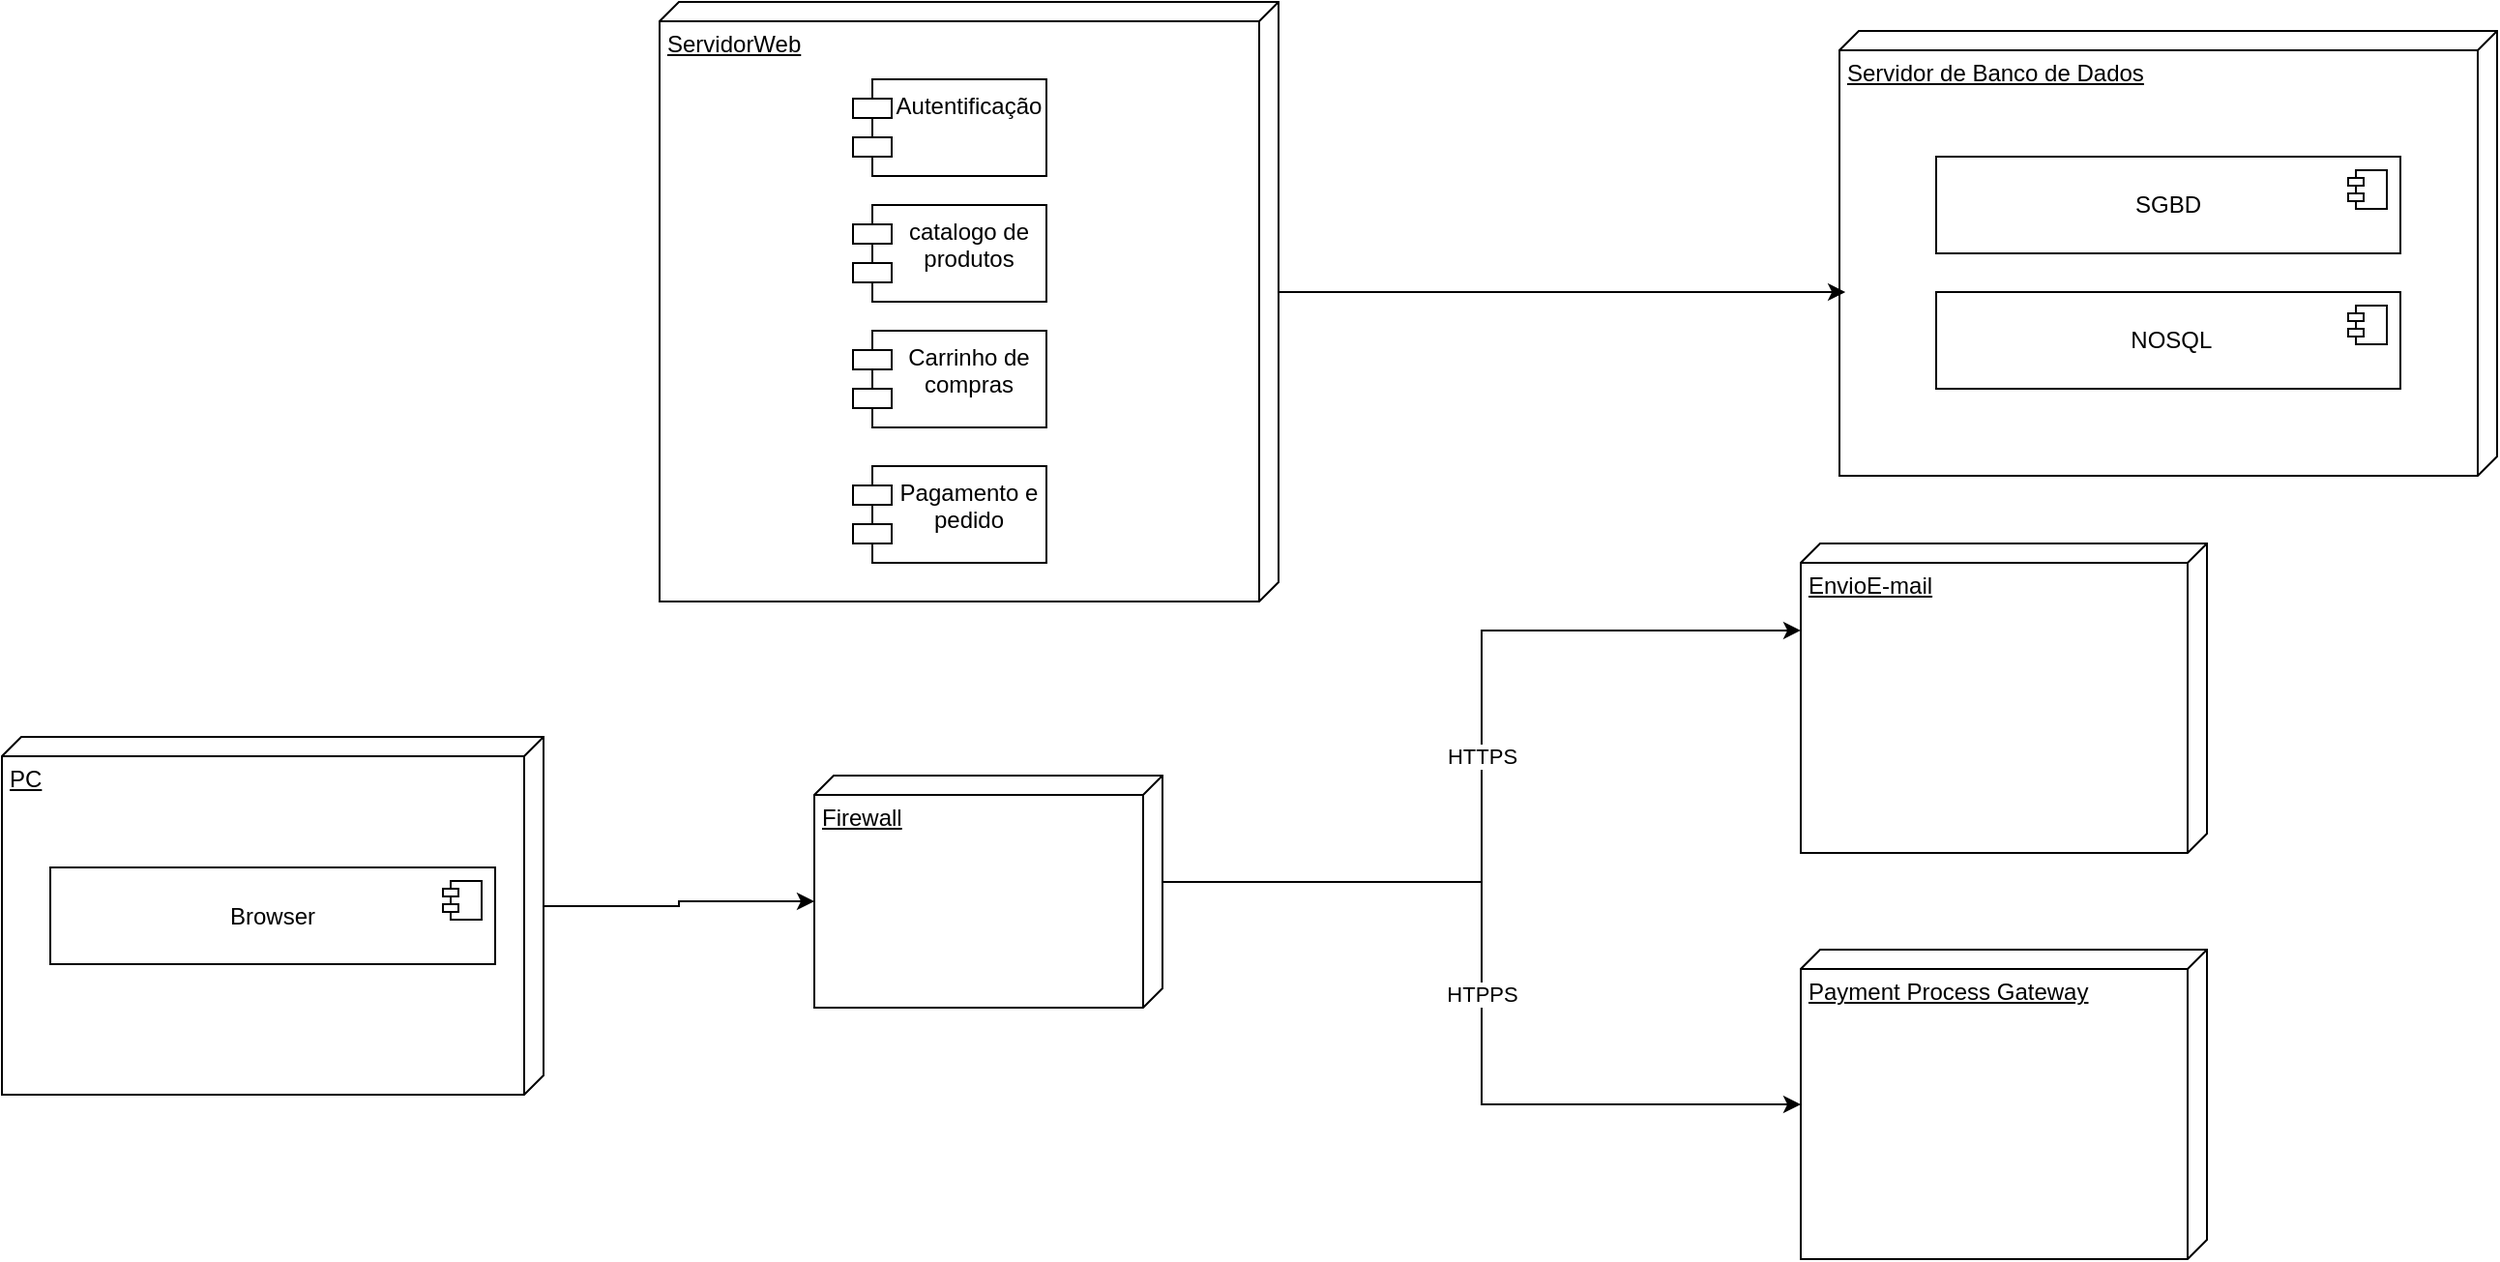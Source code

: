 <mxfile version="24.0.7" type="github">
  <diagram name="Página-1" id="tGomcV0iVWe5njyzaC6b">
    <mxGraphModel dx="2067" dy="426" grid="1" gridSize="10" guides="1" tooltips="1" connect="1" arrows="1" fold="1" page="1" pageScale="1" pageWidth="827" pageHeight="1169" math="0" shadow="0">
      <root>
        <mxCell id="0" />
        <mxCell id="1" parent="0" />
        <mxCell id="S31ueaOvLL2zUuV4WPqW-10" value="Servidor de Banco de Dados" style="verticalAlign=top;align=left;spacingTop=8;spacingLeft=2;spacingRight=12;shape=cube;size=10;direction=south;fontStyle=4;html=1;whiteSpace=wrap;" vertex="1" parent="1">
          <mxGeometry x="390" y="55" width="340" height="230" as="geometry" />
        </mxCell>
        <mxCell id="S31ueaOvLL2zUuV4WPqW-1" value="ServidorWeb" style="verticalAlign=top;align=left;spacingTop=8;spacingLeft=2;spacingRight=12;shape=cube;size=10;direction=south;fontStyle=4;html=1;whiteSpace=wrap;" vertex="1" parent="1">
          <mxGeometry x="-220" y="40" width="320" height="310" as="geometry" />
        </mxCell>
        <mxCell id="S31ueaOvLL2zUuV4WPqW-4" value="SGBD" style="html=1;dropTarget=0;whiteSpace=wrap;" vertex="1" parent="1">
          <mxGeometry x="440" y="120" width="240" height="50" as="geometry" />
        </mxCell>
        <mxCell id="S31ueaOvLL2zUuV4WPqW-5" value="" style="shape=module;jettyWidth=8;jettyHeight=4;" vertex="1" parent="S31ueaOvLL2zUuV4WPqW-4">
          <mxGeometry x="1" width="20" height="20" relative="1" as="geometry">
            <mxPoint x="-27" y="7" as="offset" />
          </mxGeometry>
        </mxCell>
        <mxCell id="S31ueaOvLL2zUuV4WPqW-6" value="&amp;nbsp;NOSQL" style="html=1;dropTarget=0;whiteSpace=wrap;" vertex="1" parent="1">
          <mxGeometry x="440" y="190" width="240" height="50" as="geometry" />
        </mxCell>
        <mxCell id="S31ueaOvLL2zUuV4WPqW-7" value="" style="shape=module;jettyWidth=8;jettyHeight=4;" vertex="1" parent="S31ueaOvLL2zUuV4WPqW-6">
          <mxGeometry x="1" width="20" height="20" relative="1" as="geometry">
            <mxPoint x="-27" y="7" as="offset" />
          </mxGeometry>
        </mxCell>
        <mxCell id="S31ueaOvLL2zUuV4WPqW-9" value="Payment Process Gateway" style="verticalAlign=top;align=left;spacingTop=8;spacingLeft=2;spacingRight=12;shape=cube;size=10;direction=south;fontStyle=4;html=1;whiteSpace=wrap;" vertex="1" parent="1">
          <mxGeometry x="370" y="530" width="210" height="160" as="geometry" />
        </mxCell>
        <mxCell id="S31ueaOvLL2zUuV4WPqW-15" value="Autentificação" style="shape=module;align=left;spacingLeft=20;align=center;verticalAlign=top;whiteSpace=wrap;html=1;" vertex="1" parent="1">
          <mxGeometry x="-120" y="80" width="100" height="50" as="geometry" />
        </mxCell>
        <mxCell id="S31ueaOvLL2zUuV4WPqW-16" value="catalogo de produtos" style="shape=module;align=left;spacingLeft=20;align=center;verticalAlign=top;whiteSpace=wrap;html=1;" vertex="1" parent="1">
          <mxGeometry x="-120" y="145" width="100" height="50" as="geometry" />
        </mxCell>
        <mxCell id="S31ueaOvLL2zUuV4WPqW-17" value="Carrinho de compras" style="shape=module;align=left;spacingLeft=20;align=center;verticalAlign=top;whiteSpace=wrap;html=1;" vertex="1" parent="1">
          <mxGeometry x="-120" y="210" width="100" height="50" as="geometry" />
        </mxCell>
        <mxCell id="S31ueaOvLL2zUuV4WPqW-18" value="Pagamento e pedido" style="shape=module;align=left;spacingLeft=20;align=center;verticalAlign=top;whiteSpace=wrap;html=1;" vertex="1" parent="1">
          <mxGeometry x="-120" y="280" width="100" height="50" as="geometry" />
        </mxCell>
        <mxCell id="S31ueaOvLL2zUuV4WPqW-20" value="EnvioE-mail" style="verticalAlign=top;align=left;spacingTop=8;spacingLeft=2;spacingRight=12;shape=cube;size=10;direction=south;fontStyle=4;html=1;whiteSpace=wrap;" vertex="1" parent="1">
          <mxGeometry x="370" y="320" width="210" height="160" as="geometry" />
        </mxCell>
        <mxCell id="S31ueaOvLL2zUuV4WPqW-21" value="PC" style="verticalAlign=top;align=left;spacingTop=8;spacingLeft=2;spacingRight=12;shape=cube;size=10;direction=south;fontStyle=4;html=1;whiteSpace=wrap;" vertex="1" parent="1">
          <mxGeometry x="-560" y="420" width="280" height="185" as="geometry" />
        </mxCell>
        <mxCell id="S31ueaOvLL2zUuV4WPqW-22" value="Browser" style="html=1;dropTarget=0;whiteSpace=wrap;" vertex="1" parent="1">
          <mxGeometry x="-535" y="487.5" width="230" height="50" as="geometry" />
        </mxCell>
        <mxCell id="S31ueaOvLL2zUuV4WPqW-23" value="" style="shape=module;jettyWidth=8;jettyHeight=4;" vertex="1" parent="S31ueaOvLL2zUuV4WPqW-22">
          <mxGeometry x="1" width="20" height="20" relative="1" as="geometry">
            <mxPoint x="-27" y="7" as="offset" />
          </mxGeometry>
        </mxCell>
        <mxCell id="S31ueaOvLL2zUuV4WPqW-28" value="HTPPS" style="edgeStyle=orthogonalEdgeStyle;rounded=0;orthogonalLoop=1;jettySize=auto;html=1;exitX=0;exitY=0;exitDx=55;exitDy=0;exitPerimeter=0;" edge="1" parent="1" source="S31ueaOvLL2zUuV4WPqW-24" target="S31ueaOvLL2zUuV4WPqW-9">
          <mxGeometry relative="1" as="geometry" />
        </mxCell>
        <mxCell id="S31ueaOvLL2zUuV4WPqW-24" value="Firewall" style="verticalAlign=top;align=left;spacingTop=8;spacingLeft=2;spacingRight=12;shape=cube;size=10;direction=south;fontStyle=4;html=1;whiteSpace=wrap;" vertex="1" parent="1">
          <mxGeometry x="-140" y="440" width="180" height="120" as="geometry" />
        </mxCell>
        <mxCell id="S31ueaOvLL2zUuV4WPqW-27" value="HTTPS" style="edgeStyle=orthogonalEdgeStyle;rounded=0;orthogonalLoop=1;jettySize=auto;html=1;exitX=0;exitY=0;exitDx=55;exitDy=0;exitPerimeter=0;entryX=0.281;entryY=1;entryDx=0;entryDy=0;entryPerimeter=0;" edge="1" parent="1" source="S31ueaOvLL2zUuV4WPqW-24" target="S31ueaOvLL2zUuV4WPqW-20">
          <mxGeometry relative="1" as="geometry" />
        </mxCell>
        <mxCell id="S31ueaOvLL2zUuV4WPqW-29" style="edgeStyle=orthogonalEdgeStyle;rounded=0;orthogonalLoop=1;jettySize=auto;html=1;exitX=0;exitY=0;exitDx=150;exitDy=0;exitPerimeter=0;entryX=0.587;entryY=0.991;entryDx=0;entryDy=0;entryPerimeter=0;" edge="1" parent="1" source="S31ueaOvLL2zUuV4WPqW-1" target="S31ueaOvLL2zUuV4WPqW-10">
          <mxGeometry relative="1" as="geometry" />
        </mxCell>
        <mxCell id="S31ueaOvLL2zUuV4WPqW-30" style="edgeStyle=orthogonalEdgeStyle;rounded=0;orthogonalLoop=1;jettySize=auto;html=1;exitX=0;exitY=0;exitDx=87.5;exitDy=0;exitPerimeter=0;entryX=0;entryY=0;entryDx=65;entryDy=180;entryPerimeter=0;" edge="1" parent="1" source="S31ueaOvLL2zUuV4WPqW-21" target="S31ueaOvLL2zUuV4WPqW-24">
          <mxGeometry relative="1" as="geometry" />
        </mxCell>
      </root>
    </mxGraphModel>
  </diagram>
</mxfile>
